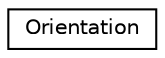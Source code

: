 digraph "Graphical Class Hierarchy"
{
  edge [fontname="Helvetica",fontsize="10",labelfontname="Helvetica",labelfontsize="10"];
  node [fontname="Helvetica",fontsize="10",shape=record];
  rankdir="LR";
  Node1 [label="Orientation",height=0.2,width=0.4,color="black", fillcolor="white", style="filled",URL="$structOrientation.html",tooltip="Structure for current orientation. "];
}
